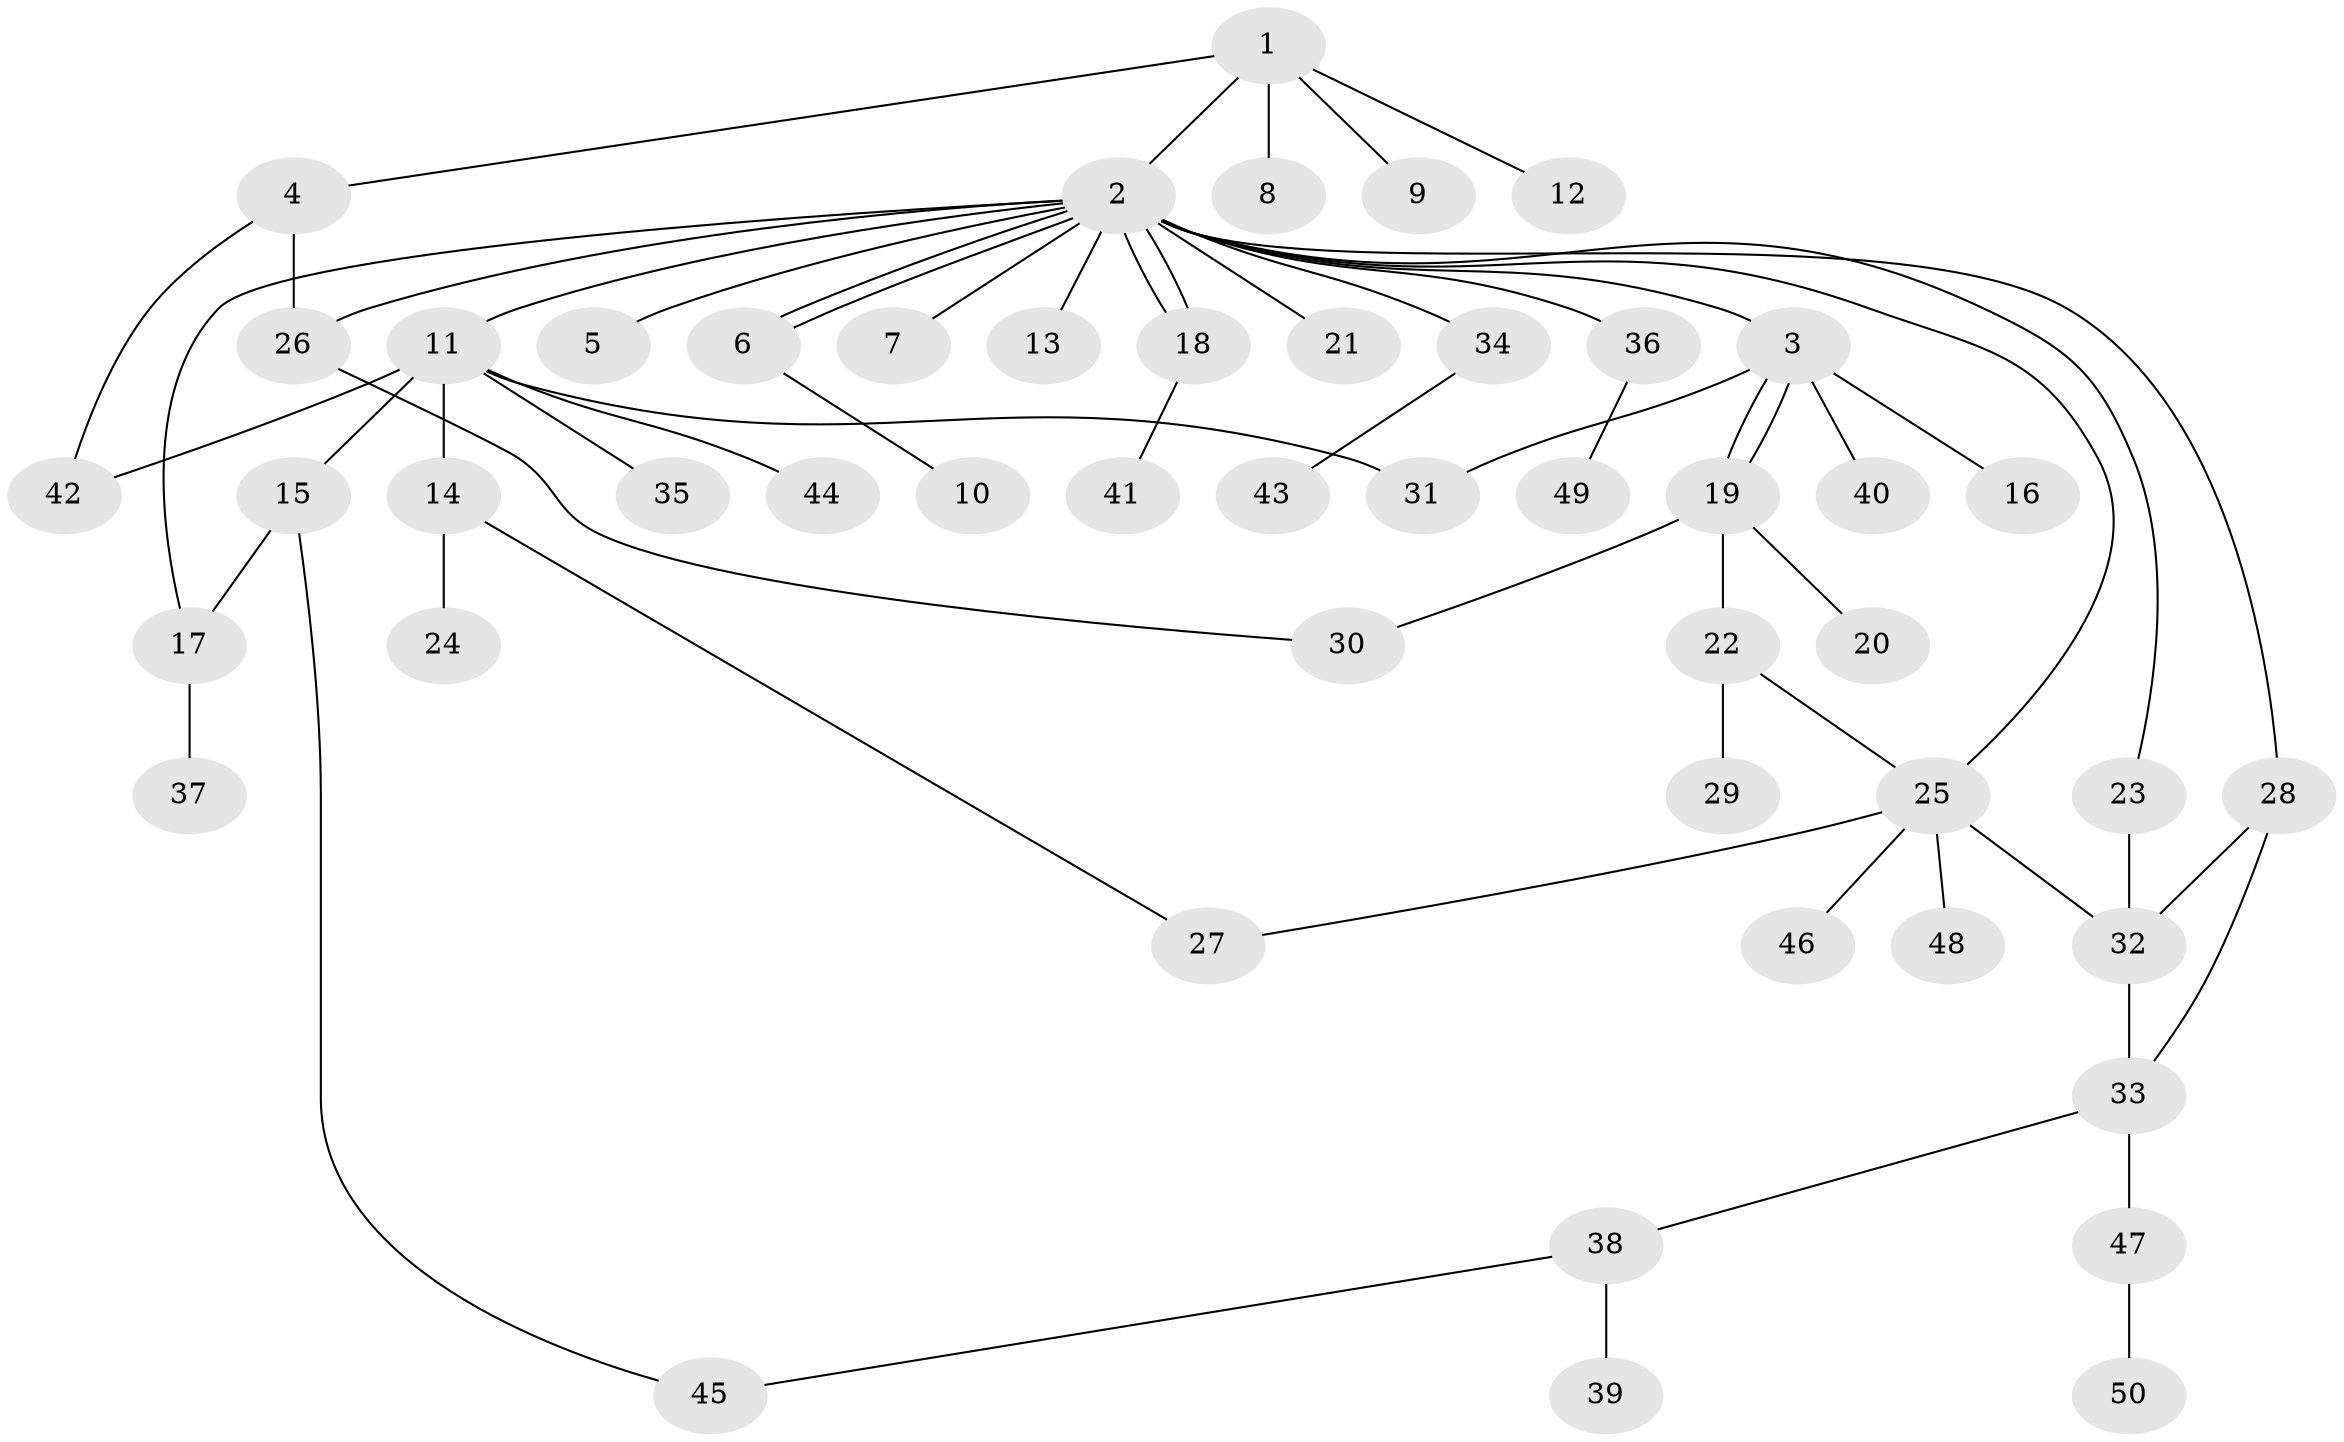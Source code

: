 // coarse degree distribution, {6: 0.030303030303030304, 18: 0.030303030303030304, 5: 0.06060606060606061, 1: 0.48484848484848486, 2: 0.18181818181818182, 7: 0.030303030303030304, 3: 0.09090909090909091, 4: 0.09090909090909091}
// Generated by graph-tools (version 1.1) at 2025/41/03/06/25 10:41:48]
// undirected, 50 vertices, 63 edges
graph export_dot {
graph [start="1"]
  node [color=gray90,style=filled];
  1;
  2;
  3;
  4;
  5;
  6;
  7;
  8;
  9;
  10;
  11;
  12;
  13;
  14;
  15;
  16;
  17;
  18;
  19;
  20;
  21;
  22;
  23;
  24;
  25;
  26;
  27;
  28;
  29;
  30;
  31;
  32;
  33;
  34;
  35;
  36;
  37;
  38;
  39;
  40;
  41;
  42;
  43;
  44;
  45;
  46;
  47;
  48;
  49;
  50;
  1 -- 2;
  1 -- 4;
  1 -- 8;
  1 -- 9;
  1 -- 12;
  2 -- 3;
  2 -- 5;
  2 -- 6;
  2 -- 6;
  2 -- 7;
  2 -- 11;
  2 -- 13;
  2 -- 17;
  2 -- 18;
  2 -- 18;
  2 -- 21;
  2 -- 23;
  2 -- 25;
  2 -- 26;
  2 -- 28;
  2 -- 34;
  2 -- 36;
  3 -- 16;
  3 -- 19;
  3 -- 19;
  3 -- 31;
  3 -- 40;
  4 -- 26;
  4 -- 42;
  6 -- 10;
  11 -- 14;
  11 -- 15;
  11 -- 31;
  11 -- 35;
  11 -- 42;
  11 -- 44;
  14 -- 24;
  14 -- 27;
  15 -- 17;
  15 -- 45;
  17 -- 37;
  18 -- 41;
  19 -- 20;
  19 -- 22;
  19 -- 30;
  22 -- 25;
  22 -- 29;
  23 -- 32;
  25 -- 27;
  25 -- 32;
  25 -- 46;
  25 -- 48;
  26 -- 30;
  28 -- 32;
  28 -- 33;
  32 -- 33;
  33 -- 38;
  33 -- 47;
  34 -- 43;
  36 -- 49;
  38 -- 39;
  38 -- 45;
  47 -- 50;
}
